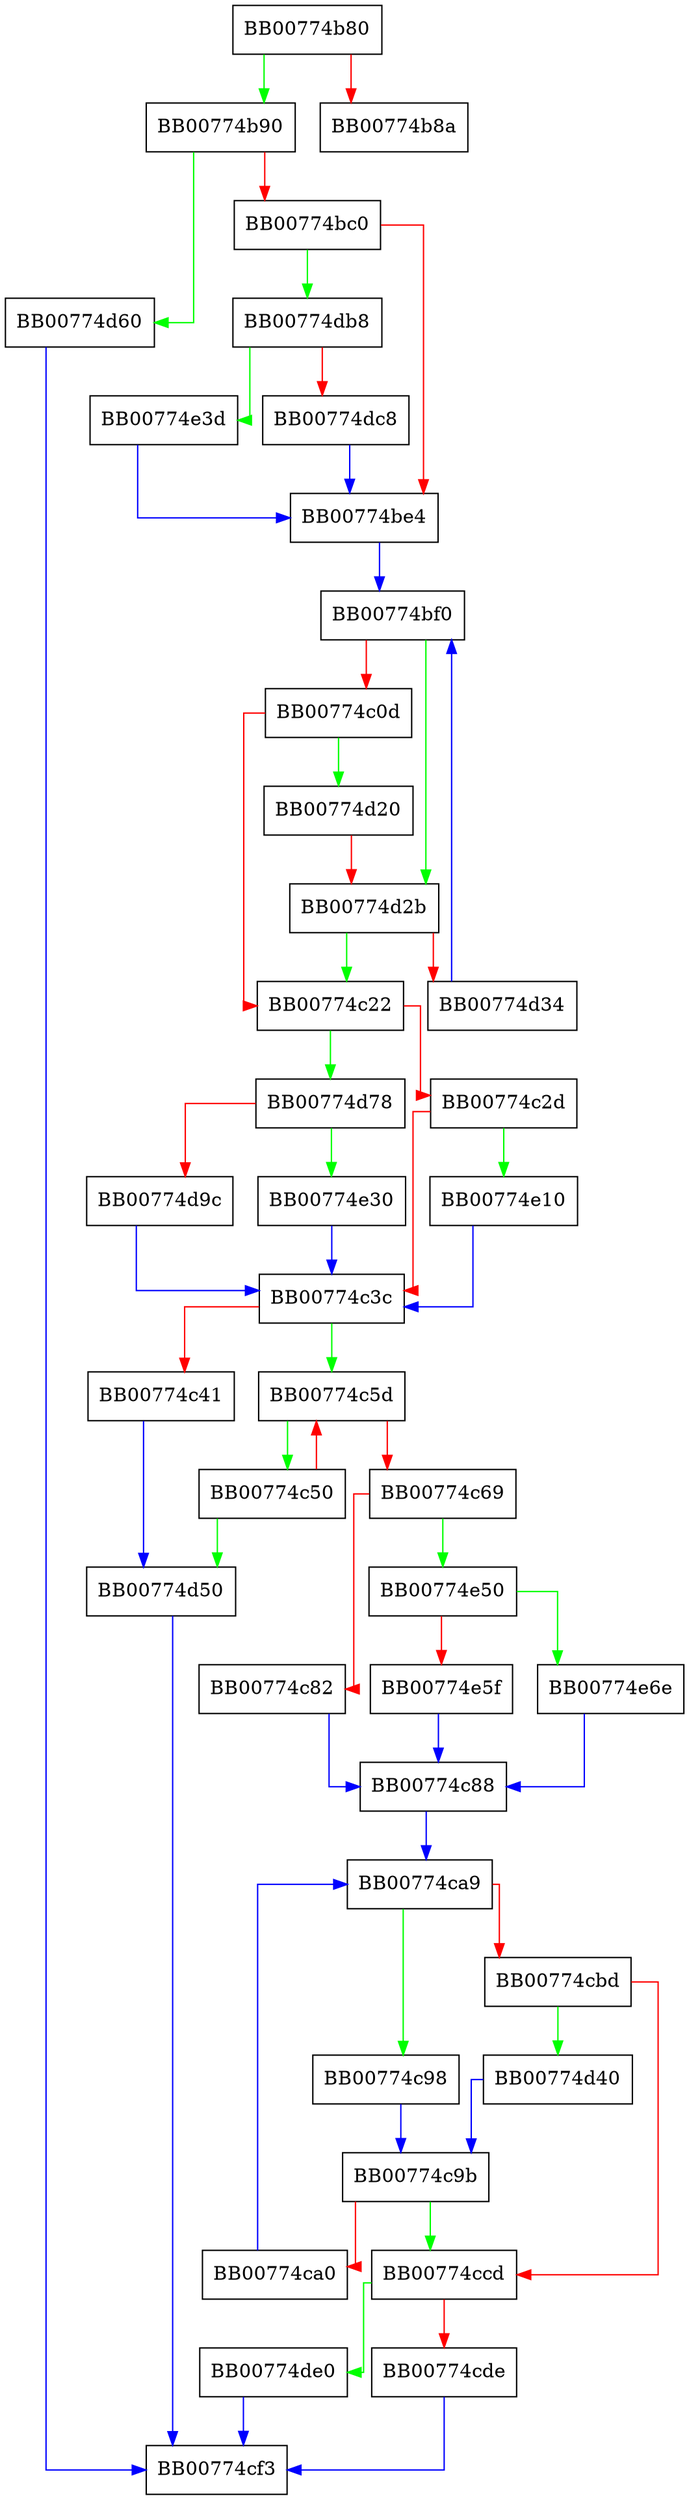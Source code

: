 digraph OPENSSL_cpuid_setup {
  node [shape="box"];
  graph [splines=ortho];
  BB00774b80 -> BB00774b90 [color="green"];
  BB00774b80 -> BB00774b8a [color="red"];
  BB00774b90 -> BB00774d60 [color="green"];
  BB00774b90 -> BB00774bc0 [color="red"];
  BB00774bc0 -> BB00774db8 [color="green"];
  BB00774bc0 -> BB00774be4 [color="red"];
  BB00774be4 -> BB00774bf0 [color="blue"];
  BB00774bf0 -> BB00774d2b [color="green"];
  BB00774bf0 -> BB00774c0d [color="red"];
  BB00774c0d -> BB00774d20 [color="green"];
  BB00774c0d -> BB00774c22 [color="red"];
  BB00774c22 -> BB00774d78 [color="green"];
  BB00774c22 -> BB00774c2d [color="red"];
  BB00774c2d -> BB00774e10 [color="green"];
  BB00774c2d -> BB00774c3c [color="red"];
  BB00774c3c -> BB00774c5d [color="green"];
  BB00774c3c -> BB00774c41 [color="red"];
  BB00774c41 -> BB00774d50 [color="blue"];
  BB00774c50 -> BB00774d50 [color="green"];
  BB00774c50 -> BB00774c5d [color="red"];
  BB00774c5d -> BB00774c50 [color="green"];
  BB00774c5d -> BB00774c69 [color="red"];
  BB00774c69 -> BB00774e50 [color="green"];
  BB00774c69 -> BB00774c82 [color="red"];
  BB00774c82 -> BB00774c88 [color="blue"];
  BB00774c88 -> BB00774ca9 [color="blue"];
  BB00774c98 -> BB00774c9b [color="blue"];
  BB00774c9b -> BB00774ccd [color="green"];
  BB00774c9b -> BB00774ca0 [color="red"];
  BB00774ca0 -> BB00774ca9 [color="blue"];
  BB00774ca9 -> BB00774c98 [color="green"];
  BB00774ca9 -> BB00774cbd [color="red"];
  BB00774cbd -> BB00774d40 [color="green"];
  BB00774cbd -> BB00774ccd [color="red"];
  BB00774ccd -> BB00774de0 [color="green"];
  BB00774ccd -> BB00774cde [color="red"];
  BB00774cde -> BB00774cf3 [color="blue"];
  BB00774d20 -> BB00774d2b [color="red"];
  BB00774d2b -> BB00774c22 [color="green"];
  BB00774d2b -> BB00774d34 [color="red"];
  BB00774d34 -> BB00774bf0 [color="blue"];
  BB00774d40 -> BB00774c9b [color="blue"];
  BB00774d50 -> BB00774cf3 [color="blue"];
  BB00774d60 -> BB00774cf3 [color="blue"];
  BB00774d78 -> BB00774e30 [color="green"];
  BB00774d78 -> BB00774d9c [color="red"];
  BB00774d9c -> BB00774c3c [color="blue"];
  BB00774db8 -> BB00774e3d [color="green"];
  BB00774db8 -> BB00774dc8 [color="red"];
  BB00774dc8 -> BB00774be4 [color="blue"];
  BB00774de0 -> BB00774cf3 [color="blue"];
  BB00774e10 -> BB00774c3c [color="blue"];
  BB00774e30 -> BB00774c3c [color="blue"];
  BB00774e3d -> BB00774be4 [color="blue"];
  BB00774e50 -> BB00774e6e [color="green"];
  BB00774e50 -> BB00774e5f [color="red"];
  BB00774e5f -> BB00774c88 [color="blue"];
  BB00774e6e -> BB00774c88 [color="blue"];
}